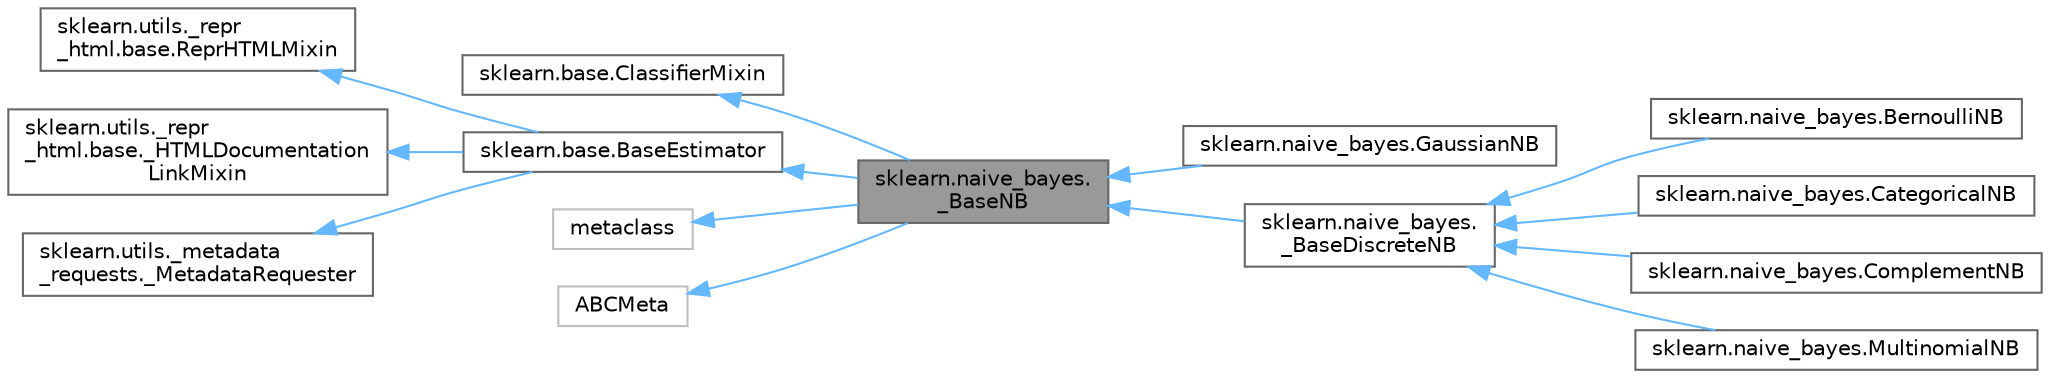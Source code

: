digraph "sklearn.naive_bayes._BaseNB"
{
 // LATEX_PDF_SIZE
  bgcolor="transparent";
  edge [fontname=Helvetica,fontsize=10,labelfontname=Helvetica,labelfontsize=10];
  node [fontname=Helvetica,fontsize=10,shape=box,height=0.2,width=0.4];
  rankdir="LR";
  Node1 [id="Node000001",label="sklearn.naive_bayes.\l_BaseNB",height=0.2,width=0.4,color="gray40", fillcolor="grey60", style="filled", fontcolor="black",tooltip=" "];
  Node2 -> Node1 [id="edge14_Node000001_Node000002",dir="back",color="steelblue1",style="solid",tooltip=" "];
  Node2 [id="Node000002",label="sklearn.base.ClassifierMixin",height=0.2,width=0.4,color="gray40", fillcolor="white", style="filled",URL="$d2/d39/classsklearn_1_1base_1_1ClassifierMixin.html",tooltip=" "];
  Node3 -> Node1 [id="edge15_Node000001_Node000003",dir="back",color="steelblue1",style="solid",tooltip=" "];
  Node3 [id="Node000003",label="sklearn.base.BaseEstimator",height=0.2,width=0.4,color="gray40", fillcolor="white", style="filled",URL="$d3/d20/classsklearn_1_1base_1_1BaseEstimator.html",tooltip=" "];
  Node4 -> Node3 [id="edge16_Node000003_Node000004",dir="back",color="steelblue1",style="solid",tooltip=" "];
  Node4 [id="Node000004",label="sklearn.utils._repr\l_html.base.ReprHTMLMixin",height=0.2,width=0.4,color="gray40", fillcolor="white", style="filled",URL="$d3/d50/classsklearn_1_1utils_1_1__repr__html_1_1base_1_1ReprHTMLMixin.html",tooltip=" "];
  Node5 -> Node3 [id="edge17_Node000003_Node000005",dir="back",color="steelblue1",style="solid",tooltip=" "];
  Node5 [id="Node000005",label="sklearn.utils._repr\l_html.base._HTMLDocumentation\lLinkMixin",height=0.2,width=0.4,color="gray40", fillcolor="white", style="filled",URL="$d5/d05/classsklearn_1_1utils_1_1__repr__html_1_1base_1_1__HTMLDocumentationLinkMixin.html",tooltip=" "];
  Node6 -> Node3 [id="edge18_Node000003_Node000006",dir="back",color="steelblue1",style="solid",tooltip=" "];
  Node6 [id="Node000006",label="sklearn.utils._metadata\l_requests._MetadataRequester",height=0.2,width=0.4,color="gray40", fillcolor="white", style="filled",URL="$d6/dfa/classsklearn_1_1utils_1_1__metadata__requests_1_1__MetadataRequester.html",tooltip=" "];
  Node7 -> Node1 [id="edge19_Node000001_Node000007",dir="back",color="steelblue1",style="solid",tooltip=" "];
  Node7 [id="Node000007",label="metaclass",height=0.2,width=0.4,color="grey75", fillcolor="white", style="filled",URL="$d1/d9a/classmetaclass.html",tooltip=" "];
  Node8 -> Node1 [id="edge20_Node000001_Node000008",dir="back",color="steelblue1",style="solid",tooltip=" "];
  Node8 [id="Node000008",label="ABCMeta",height=0.2,width=0.4,color="grey75", fillcolor="white", style="filled",URL="$df/d42/classABCMeta.html",tooltip=" "];
  Node1 -> Node9 [id="edge21_Node000001_Node000009",dir="back",color="steelblue1",style="solid",tooltip=" "];
  Node9 [id="Node000009",label="sklearn.naive_bayes.GaussianNB",height=0.2,width=0.4,color="gray40", fillcolor="white", style="filled",URL="$d3/d5a/classsklearn_1_1naive__bayes_1_1GaussianNB.html",tooltip=" "];
  Node1 -> Node10 [id="edge22_Node000001_Node000010",dir="back",color="steelblue1",style="solid",tooltip=" "];
  Node10 [id="Node000010",label="sklearn.naive_bayes.\l_BaseDiscreteNB",height=0.2,width=0.4,color="gray40", fillcolor="white", style="filled",URL="$df/d9e/classsklearn_1_1naive__bayes_1_1__BaseDiscreteNB.html",tooltip=" "];
  Node10 -> Node11 [id="edge23_Node000010_Node000011",dir="back",color="steelblue1",style="solid",tooltip=" "];
  Node11 [id="Node000011",label="sklearn.naive_bayes.BernoulliNB",height=0.2,width=0.4,color="gray40", fillcolor="white", style="filled",URL="$df/da1/classsklearn_1_1naive__bayes_1_1BernoulliNB.html",tooltip=" "];
  Node10 -> Node12 [id="edge24_Node000010_Node000012",dir="back",color="steelblue1",style="solid",tooltip=" "];
  Node12 [id="Node000012",label="sklearn.naive_bayes.CategoricalNB",height=0.2,width=0.4,color="gray40", fillcolor="white", style="filled",URL="$db/d05/classsklearn_1_1naive__bayes_1_1CategoricalNB.html",tooltip=" "];
  Node10 -> Node13 [id="edge25_Node000010_Node000013",dir="back",color="steelblue1",style="solid",tooltip=" "];
  Node13 [id="Node000013",label="sklearn.naive_bayes.ComplementNB",height=0.2,width=0.4,color="gray40", fillcolor="white", style="filled",URL="$db/dc0/classsklearn_1_1naive__bayes_1_1ComplementNB.html",tooltip=" "];
  Node10 -> Node14 [id="edge26_Node000010_Node000014",dir="back",color="steelblue1",style="solid",tooltip=" "];
  Node14 [id="Node000014",label="sklearn.naive_bayes.MultinomialNB",height=0.2,width=0.4,color="gray40", fillcolor="white", style="filled",URL="$d8/d38/classsklearn_1_1naive__bayes_1_1MultinomialNB.html",tooltip=" "];
}
